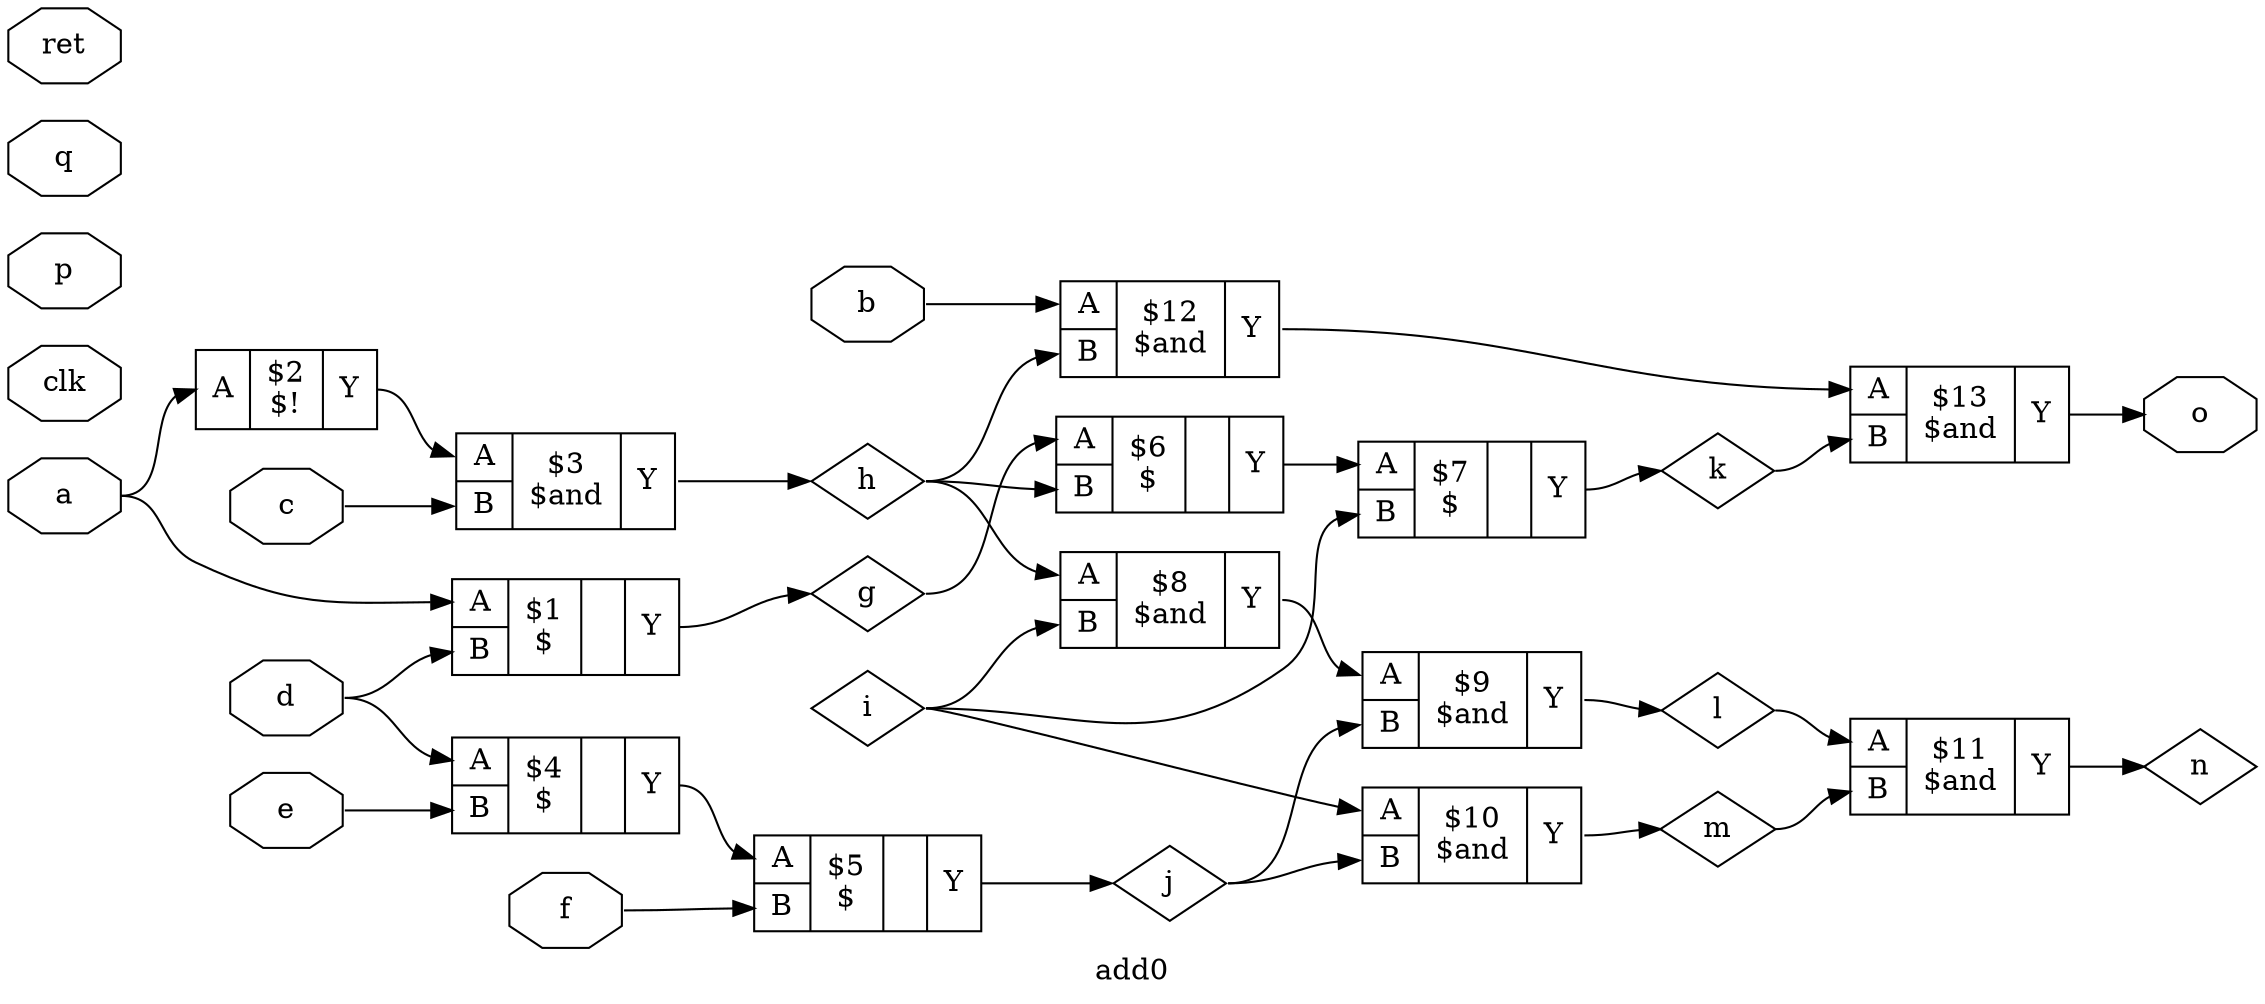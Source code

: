 digraph "add0" {
label="add0";
rankdir="LR";
remincross=true;
n1 [ shape=octagon, label="a"];
n2 [ shape=octagon, label="b"];
n3 [ shape=octagon, label="c"];
n4 [ shape=octagon, label="clk"];
n5 [ shape=octagon, label="d"];
n6 [ shape=octagon, label="e"];
n7 [ shape=octagon, label="f"];
n8 [ shape=diamond, label="g"];
n9 [ shape=diamond, label="h"];
n10 [ shape=diamond, label="i"];
n11 [ shape=diamond, label="j"];
n12 [ shape=diamond, label="k"];
n13 [ shape=diamond, label="l"];
n14 [ shape=diamond, label="m"];
n15 [ shape=diamond, label="n"];
n16 [ shape=octagon, label="o"];
n17 [ shape=octagon, label="p"];
n18 [ shape=octagon, label="q"];
n19 [ shape=octagon, label="ret"];
c23 [ shape=record, label="{{<p20> A|<p21> B}|$1\n$||{<p22> Y}}", ];
n1:e -> c23:p20:w;
n5:e -> c23:p21:w;
c23:p22:e -> n8:w;
c24 [ shape=record, label="{{<p20> A}|$2\n$!|{<p22> Y}}", ];
n1:e -> c24:p20:w;
c25 [ shape=record, label="{{<p20> A|<p21> B}|$3\n\$and|{<p22> Y}}", ];
c24:e -> c25:p20:w;
n3:e -> c25:p21:w;
c25:p22:e -> n9:w;
c26 [ shape=record, label="{{<p20> A|<p21> B}|$4\n$||{<p22> Y}}", ];
n5:e -> c26:p20:w;
n6:e -> c26:p21:w;
c27 [ shape=record, label="{{<p20> A|<p21> B}|$5\n$||{<p22> Y}}", ];
c26:e -> c27:p20:w;
n7:e -> c27:p21:w;
c27:p22:e -> n11:w;
c28 [ shape=record, label="{{<p20> A|<p21> B}|$6\n$||{<p22> Y}}", ];
n8:e -> c28:p20:w;
n9:e -> c28:p21:w;
c29 [ shape=record, label="{{<p20> A|<p21> B}|$7\n$||{<p22> Y}}", ];
c28:e -> c29:p20:w;
n10:e -> c29:p21:w;
c29:p22:e -> n12:w;
c30 [ shape=record, label="{{<p20> A|<p21> B}|$8\n\$and|{<p22> Y}}", ];
n9:e -> c30:p20:w;
n10:e -> c30:p21:w;
c31 [ shape=record, label="{{<p20> A|<p21> B}|$9\n\$and|{<p22> Y}}", ];
c30:e -> c31:p20:w;
n11:e -> c31:p21:w;
c31:p22:e -> n13:w;
c32 [ shape=record, label="{{<p20> A|<p21> B}|$10\n\$and|{<p22> Y}}", ];
n10:e -> c32:p20:w;
n11:e -> c32:p21:w;
c32:p22:e -> n14:w;
c33 [ shape=record, label="{{<p20> A|<p21> B}|$11\n\$and|{<p22> Y}}", ];
n13:e -> c33:p20:w;
n14:e -> c33:p21:w;
c33:p22:e -> n15:w;
c34 [ shape=record, label="{{<p20> A|<p21> B}|$12\n\$and|{<p22> Y}}", ];
n2:e -> c34:p20:w;
n9:e -> c34:p21:w;
c35 [ shape=record, label="{{<p20> A|<p21> B}|$13\n\$and|{<p22> Y}}", ];
c34:e -> c35:p20:w;
n12:e -> c35:p21:w;
c35:p22:e -> n16:w;
}
